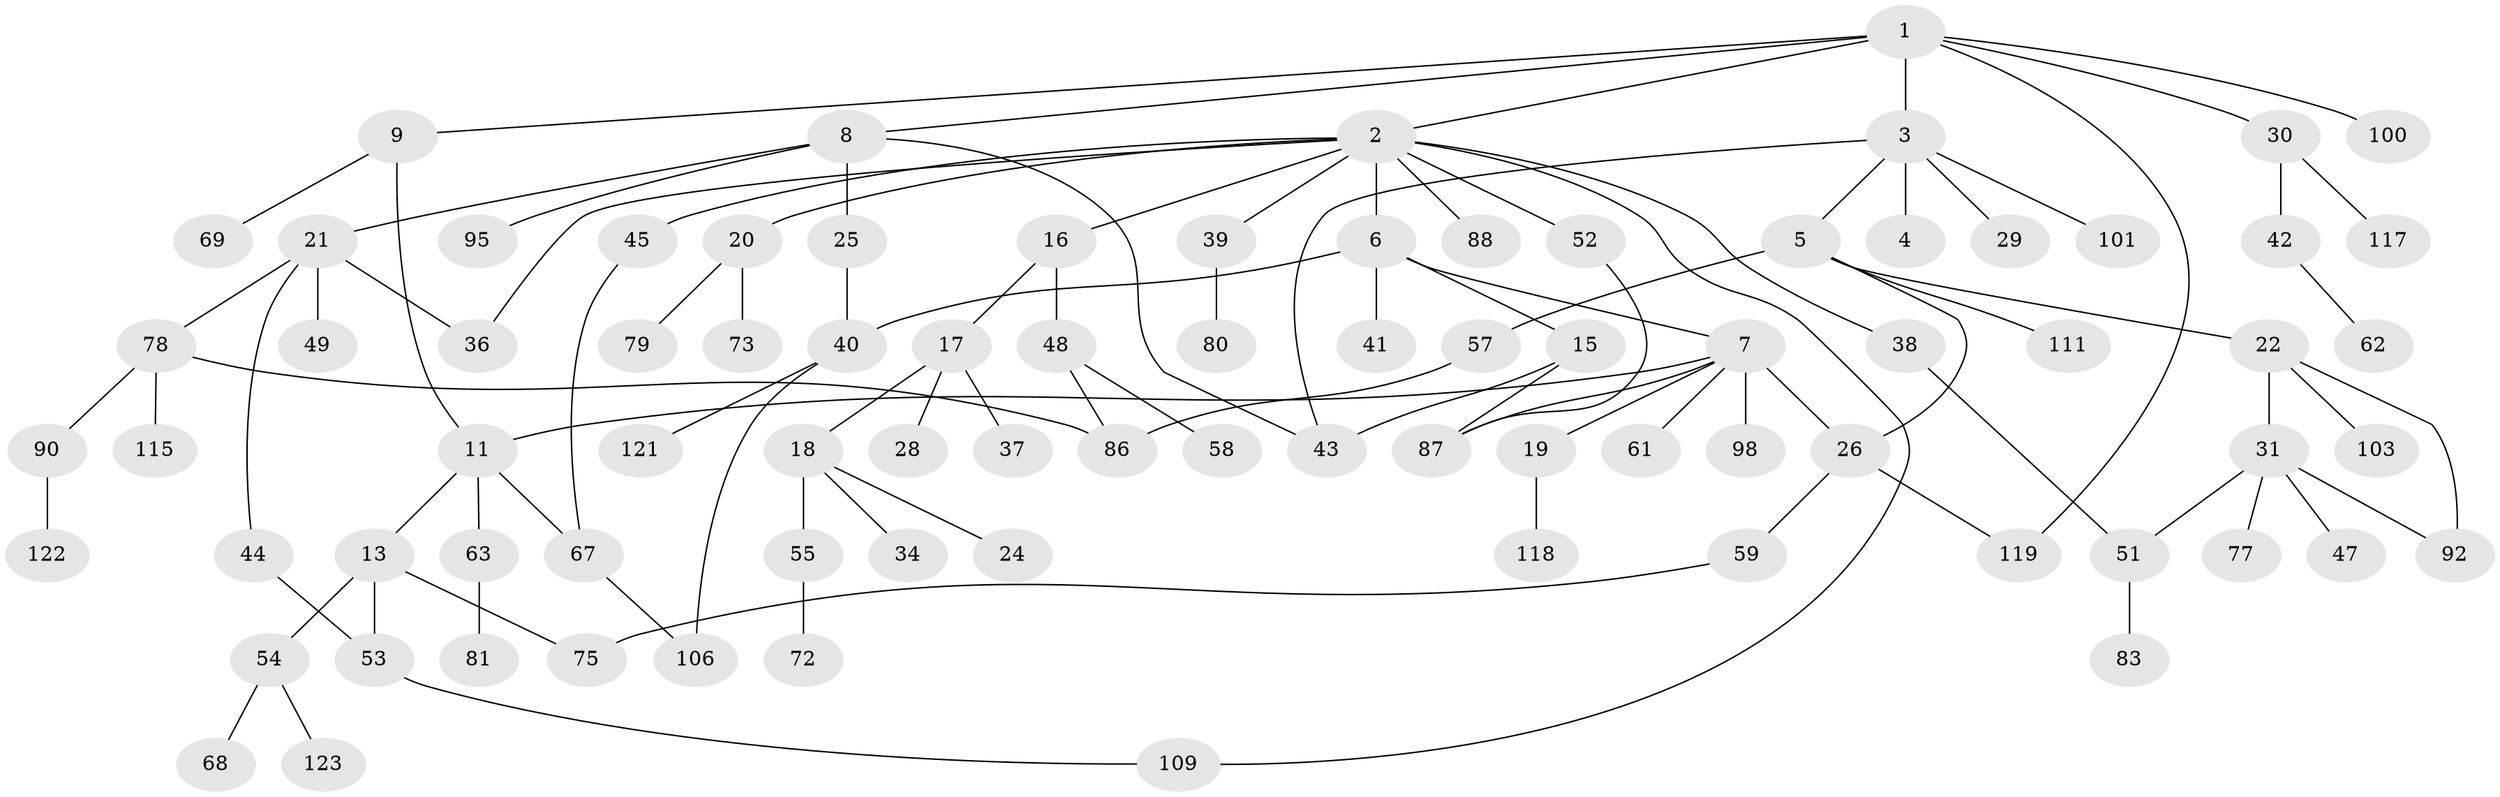 // original degree distribution, {6: 0.024390243902439025, 10: 0.008130081300813009, 5: 0.04878048780487805, 2: 0.2845528455284553, 4: 0.08130081300813008, 3: 0.17886178861788618, 1: 0.37398373983739835}
// Generated by graph-tools (version 1.1) at 2025/41/03/06/25 10:41:31]
// undirected, 83 vertices, 100 edges
graph export_dot {
graph [start="1"]
  node [color=gray90,style=filled];
  1 [super="+14"];
  2 [super="+32"];
  3 [super="+27"];
  4 [super="+66"];
  5 [super="+35"];
  6 [super="+91"];
  7 [super="+12"];
  8 [super="+10"];
  9 [super="+50"];
  11 [super="+33"];
  13 [super="+23"];
  15 [super="+99"];
  16;
  17 [super="+46"];
  18 [super="+85"];
  19 [super="+120"];
  20;
  21 [super="+105"];
  22 [super="+71"];
  24;
  25;
  26 [super="+84"];
  28 [super="+60"];
  29;
  30 [super="+104"];
  31 [super="+65"];
  34;
  36;
  37;
  38;
  39 [super="+70"];
  40 [super="+93"];
  41;
  42;
  43;
  44;
  45;
  47;
  48 [super="+107"];
  49 [super="+82"];
  51 [super="+108"];
  52;
  53 [super="+64"];
  54 [super="+56"];
  55;
  57;
  58;
  59 [super="+76"];
  61 [super="+102"];
  62 [super="+114"];
  63;
  67 [super="+94"];
  68;
  69;
  72;
  73 [super="+74"];
  75;
  77;
  78 [super="+112"];
  79 [super="+113"];
  80;
  81 [super="+110"];
  83;
  86 [super="+89"];
  87 [super="+116"];
  88;
  90 [super="+97"];
  92 [super="+96"];
  95;
  98;
  100;
  101;
  103;
  106;
  109;
  111;
  115;
  117;
  118;
  119;
  121;
  122;
  123;
  1 -- 2;
  1 -- 3;
  1 -- 8;
  1 -- 9;
  1 -- 100;
  1 -- 30;
  1 -- 119;
  2 -- 6;
  2 -- 16;
  2 -- 20;
  2 -- 36;
  2 -- 38;
  2 -- 45;
  2 -- 88;
  2 -- 109;
  2 -- 52;
  2 -- 39;
  3 -- 4;
  3 -- 5;
  3 -- 43;
  3 -- 29;
  3 -- 101;
  5 -- 22;
  5 -- 57;
  5 -- 111;
  5 -- 26;
  6 -- 7;
  6 -- 15;
  6 -- 40;
  6 -- 41;
  7 -- 87;
  7 -- 11;
  7 -- 98;
  7 -- 19;
  7 -- 26;
  7 -- 61;
  8 -- 21;
  8 -- 25;
  8 -- 95;
  8 -- 43;
  9 -- 11;
  9 -- 69;
  11 -- 13;
  11 -- 67;
  11 -- 63;
  13 -- 53;
  13 -- 54;
  13 -- 75;
  15 -- 43;
  15 -- 87;
  16 -- 17;
  16 -- 48;
  17 -- 18;
  17 -- 28;
  17 -- 37;
  18 -- 24;
  18 -- 34;
  18 -- 55;
  19 -- 118;
  20 -- 73;
  20 -- 79;
  21 -- 44;
  21 -- 49;
  21 -- 78;
  21 -- 36;
  22 -- 31;
  22 -- 103;
  22 -- 92;
  25 -- 40;
  26 -- 59;
  26 -- 119;
  30 -- 42;
  30 -- 117;
  31 -- 47;
  31 -- 77;
  31 -- 51;
  31 -- 92;
  38 -- 51;
  39 -- 80;
  40 -- 106;
  40 -- 121;
  42 -- 62;
  44 -- 53;
  45 -- 67;
  48 -- 58;
  48 -- 86;
  51 -- 83;
  52 -- 87;
  53 -- 109;
  54 -- 123;
  54 -- 68;
  55 -- 72;
  57 -- 86;
  59 -- 75;
  63 -- 81;
  67 -- 106;
  78 -- 90;
  78 -- 115;
  78 -- 86;
  90 -- 122;
}
